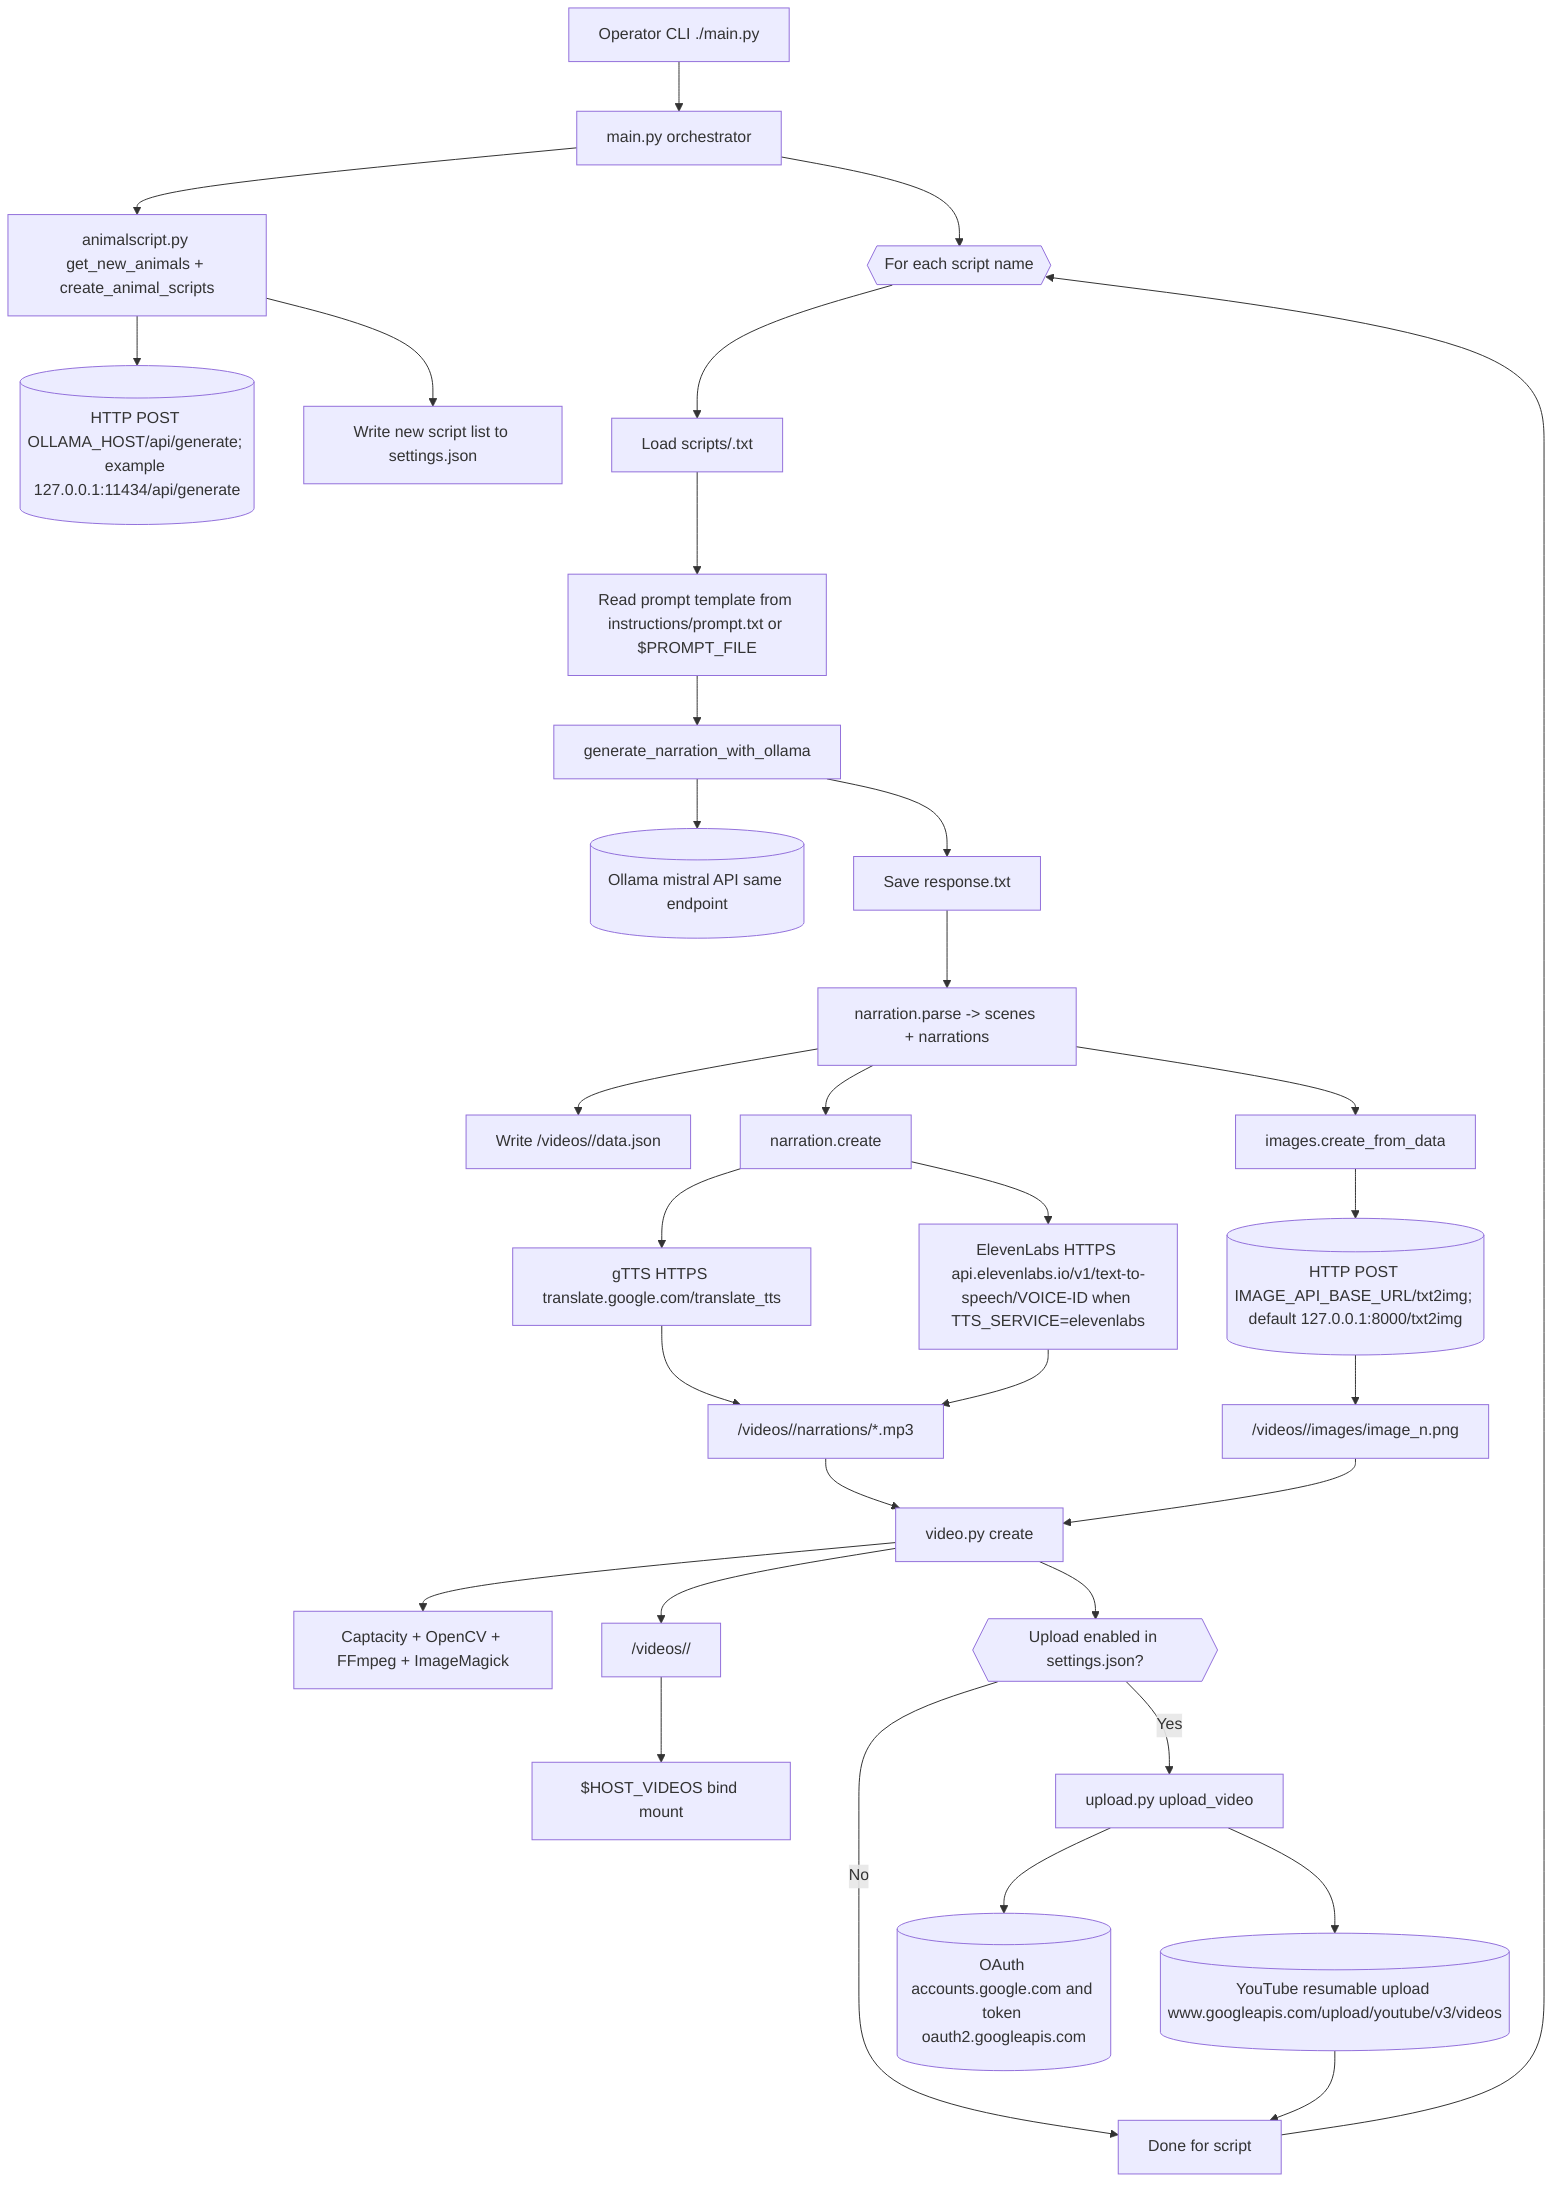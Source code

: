 flowchart TD
    CLI["Operator CLI ./main.py"] --> MAIN["main.py orchestrator"]

    MAIN --> Animals["animalscript.py get_new_animals + create_animal_scripts"]
    Animals --> OllamaAnimals[(HTTP POST OLLAMA_HOST/api/generate; example 127.0.0.1:11434/api/generate)]
    Animals --> UpdateSettings["Write new script list to settings.json"]

    MAIN --> Loop{{For each script name}}
    Loop --> ScriptFile["Load scripts/<name>.txt"]
    ScriptFile --> PromptLoad["Read prompt template from instructions/prompt.txt or $PROMPT_FILE"]
    PromptLoad --> NarrationPrompt["generate_narration_with_ollama"]
    NarrationPrompt --> OllamaNarr[(Ollama mistral API same endpoint)]
    NarrationPrompt --> ResponseText["Save response.txt"]

    ResponseText --> Parse["narration.parse -> scenes + narrations"]
    Parse --> DataJSON["Write /videos/<timestamp>/data.json"]
    Parse --> NarrRequest["narration.create"]
    Parse --> ImagesModule["images.create_from_data"]

    NarrRequest --> gTTS["gTTS HTTPS translate.google.com/translate_tts"]
    NarrRequest --> ElevenLabs["ElevenLabs HTTPS api.elevenlabs.io/v1/text-to-speech/VOICE-ID when TTS_SERVICE=elevenlabs"]
    gTTS --> NarrationsMP3["/videos/<timestamp>/narrations/*.mp3"]
    ElevenLabs --> NarrationsMP3

    ImagesModule --> StableDiff[(HTTP POST IMAGE_API_BASE_URL/txt2img; default 127.0.0.1:8000/txt2img)]
    StableDiff --> ImageFiles["/videos/<timestamp>/images/image_n.png"]

    NarrationsMP3 --> VideoCreate["video.py create"]
    ImageFiles --> VideoCreate
    VideoCreate --> LocalTools["Captacity + OpenCV + FFmpeg + ImageMagick"]
    VideoCreate --> FinalVideo["/videos/<timestamp>/<script>.mp4"]

    FinalVideo --> HostMount["$HOST_VIDEOS bind mount"]

    VideoCreate --> UploadCheck{{Upload enabled in settings.json?}}
    UploadCheck -->|No| Finish["Done for script"]
    UploadCheck -->|Yes| UploadModule["upload.py upload_video"]
    UploadModule --> GoogleOAuth[(OAuth accounts.google.com and token oauth2.googleapis.com)]
    UploadModule --> YouTube[(YouTube resumable upload www.googleapis.com/upload/youtube/v3/videos)]
    YouTube --> Finish

    Finish --> Loop
